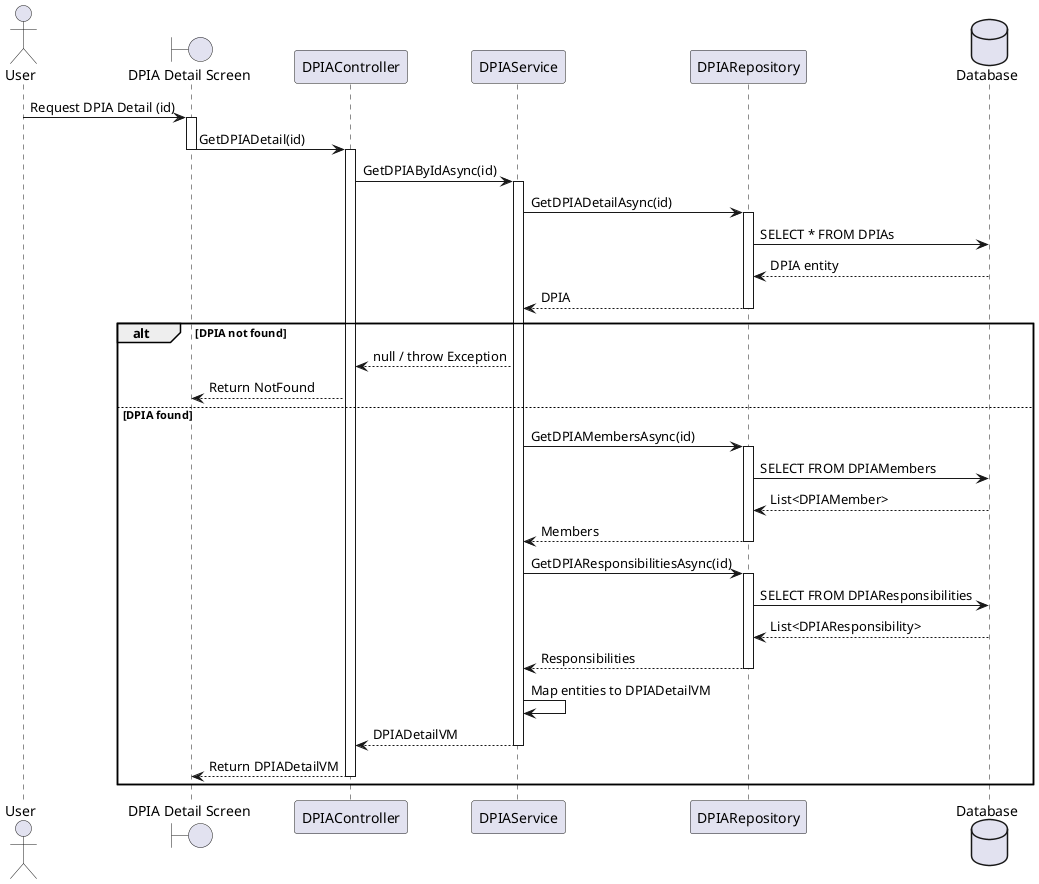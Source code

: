 @startuml

actor User
boundary "DPIA Detail Screen" as Screen
participant "DPIAController" as Controller
participant "DPIAService" as Service
participant "DPIARepository" as Repo
database "Database" as DB

User -> Screen : Request DPIA Detail (id)
activate Screen
Screen -> Controller : GetDPIADetail(id)
deactivate Screen
activate Controller

Controller -> Service : GetDPIAByIdAsync(id)
activate Service

' === Get DPIA Core Info ===
Service -> Repo : GetDPIADetailAsync(id)
activate Repo
Repo -> DB : SELECT * FROM DPIAs 
DB --> Repo : DPIA entity
Repo --> Service : DPIA
deactivate Repo

alt DPIA not found
    Service --> Controller : null / throw Exception
    
    Controller --> Screen : Return NotFound
    
else DPIA found

    ' === Get Members ===
    Service -> Repo : GetDPIAMembersAsync(id)
    activate Repo
    Repo -> DB : SELECT FROM DPIAMembers 
    DB --> Repo : List<DPIAMember>
    Repo --> Service : Members
    deactivate Repo

    ' === Get Responsibilities ===
    Service -> Repo : GetDPIAResponsibilitiesAsync(id)
    activate Repo
    Repo -> DB : SELECT FROM DPIAResponsibilities 
    DB --> Repo : List<DPIAResponsibility>
    Repo --> Service : Responsibilities
    deactivate Repo

    ' === Map to DPIADetailVM ===
    Service -> Service : Map entities to DPIADetailVM
    Service --> Controller : DPIADetailVM
    deactivate Service

    Controller --> Screen : Return DPIADetailVM
    deactivate Controller
end
@enduml
